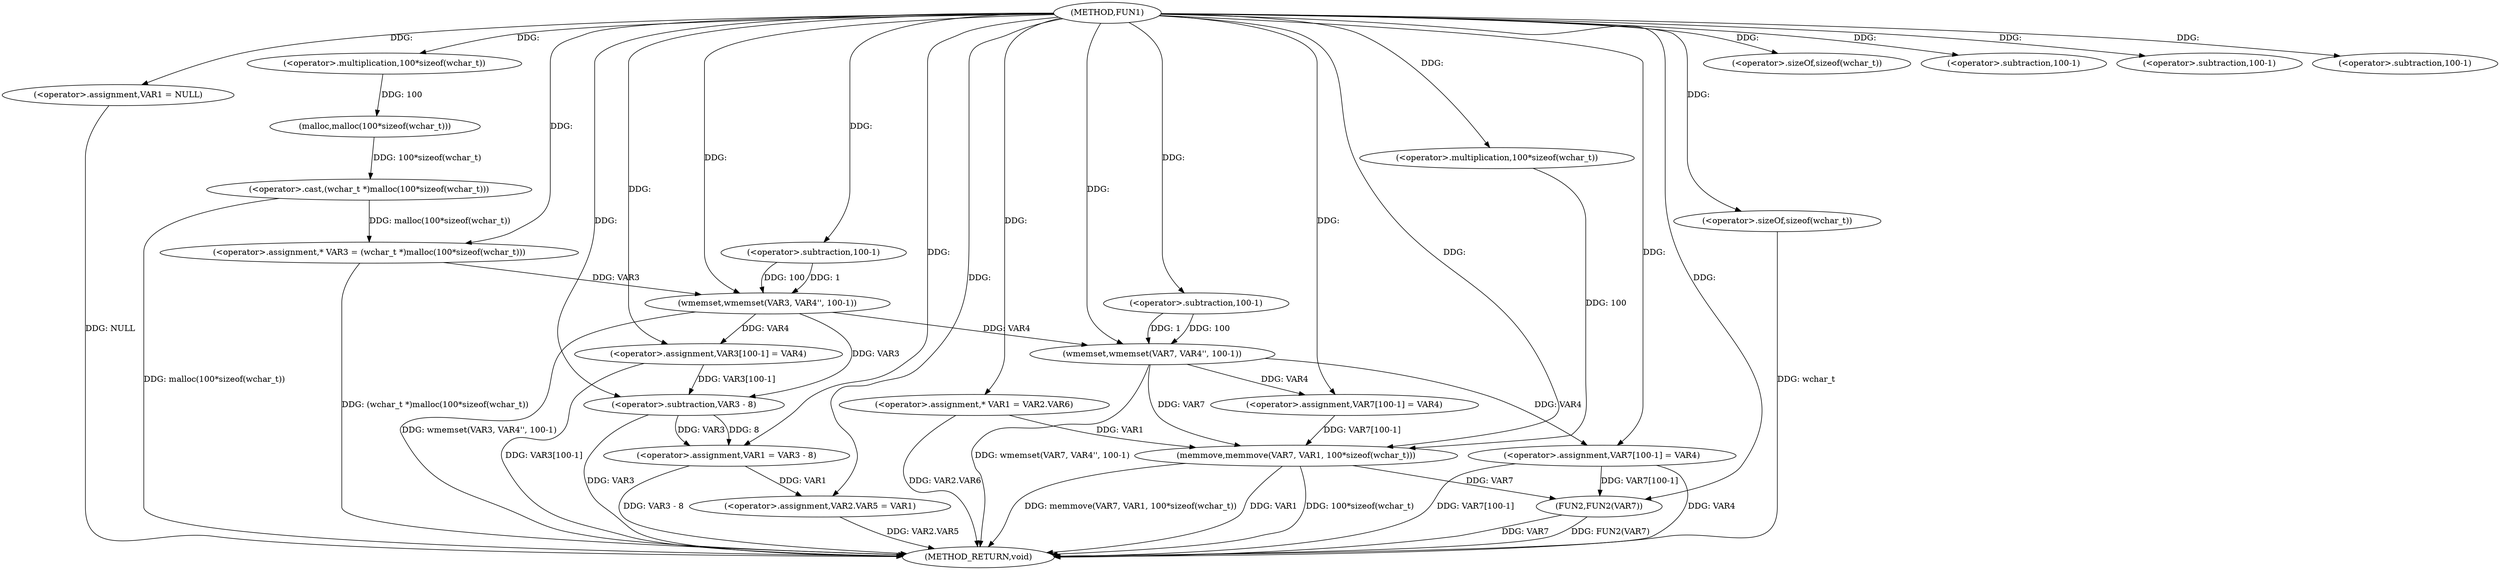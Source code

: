 digraph FUN1 {  
"1000100" [label = "(METHOD,FUN1)" ]
"1000179" [label = "(METHOD_RETURN,void)" ]
"1000104" [label = "(<operator>.assignment,VAR1 = NULL)" ]
"1000109" [label = "(<operator>.assignment,* VAR3 = (wchar_t *)malloc(100*sizeof(wchar_t)))" ]
"1000111" [label = "(<operator>.cast,(wchar_t *)malloc(100*sizeof(wchar_t)))" ]
"1000113" [label = "(malloc,malloc(100*sizeof(wchar_t)))" ]
"1000114" [label = "(<operator>.multiplication,100*sizeof(wchar_t))" ]
"1000116" [label = "(<operator>.sizeOf,sizeof(wchar_t))" ]
"1000118" [label = "(wmemset,wmemset(VAR3, VAR4'', 100-1))" ]
"1000121" [label = "(<operator>.subtraction,100-1)" ]
"1000124" [label = "(<operator>.assignment,VAR3[100-1] = VAR4)" ]
"1000127" [label = "(<operator>.subtraction,100-1)" ]
"1000131" [label = "(<operator>.assignment,VAR1 = VAR3 - 8)" ]
"1000133" [label = "(<operator>.subtraction,VAR3 - 8)" ]
"1000136" [label = "(<operator>.assignment,VAR2.VAR5 = VAR1)" ]
"1000143" [label = "(<operator>.assignment,* VAR1 = VAR2.VAR6)" ]
"1000150" [label = "(wmemset,wmemset(VAR7, VAR4'', 100-1))" ]
"1000153" [label = "(<operator>.subtraction,100-1)" ]
"1000156" [label = "(<operator>.assignment,VAR7[100-1] = VAR4)" ]
"1000159" [label = "(<operator>.subtraction,100-1)" ]
"1000163" [label = "(memmove,memmove(VAR7, VAR1, 100*sizeof(wchar_t)))" ]
"1000166" [label = "(<operator>.multiplication,100*sizeof(wchar_t))" ]
"1000168" [label = "(<operator>.sizeOf,sizeof(wchar_t))" ]
"1000170" [label = "(<operator>.assignment,VAR7[100-1] = VAR4)" ]
"1000173" [label = "(<operator>.subtraction,100-1)" ]
"1000177" [label = "(FUN2,FUN2(VAR7))" ]
  "1000177" -> "1000179"  [ label = "DDG: VAR7"] 
  "1000124" -> "1000179"  [ label = "DDG: VAR3[100-1]"] 
  "1000168" -> "1000179"  [ label = "DDG: wchar_t"] 
  "1000163" -> "1000179"  [ label = "DDG: 100*sizeof(wchar_t)"] 
  "1000133" -> "1000179"  [ label = "DDG: VAR3"] 
  "1000170" -> "1000179"  [ label = "DDG: VAR4"] 
  "1000118" -> "1000179"  [ label = "DDG: wmemset(VAR3, VAR4'', 100-1)"] 
  "1000131" -> "1000179"  [ label = "DDG: VAR3 - 8"] 
  "1000163" -> "1000179"  [ label = "DDG: memmove(VAR7, VAR1, 100*sizeof(wchar_t))"] 
  "1000109" -> "1000179"  [ label = "DDG: (wchar_t *)malloc(100*sizeof(wchar_t))"] 
  "1000111" -> "1000179"  [ label = "DDG: malloc(100*sizeof(wchar_t))"] 
  "1000143" -> "1000179"  [ label = "DDG: VAR2.VAR6"] 
  "1000170" -> "1000179"  [ label = "DDG: VAR7[100-1]"] 
  "1000177" -> "1000179"  [ label = "DDG: FUN2(VAR7)"] 
  "1000150" -> "1000179"  [ label = "DDG: wmemset(VAR7, VAR4'', 100-1)"] 
  "1000136" -> "1000179"  [ label = "DDG: VAR2.VAR5"] 
  "1000104" -> "1000179"  [ label = "DDG: NULL"] 
  "1000163" -> "1000179"  [ label = "DDG: VAR1"] 
  "1000100" -> "1000104"  [ label = "DDG: "] 
  "1000111" -> "1000109"  [ label = "DDG: malloc(100*sizeof(wchar_t))"] 
  "1000100" -> "1000109"  [ label = "DDG: "] 
  "1000113" -> "1000111"  [ label = "DDG: 100*sizeof(wchar_t)"] 
  "1000114" -> "1000113"  [ label = "DDG: 100"] 
  "1000100" -> "1000114"  [ label = "DDG: "] 
  "1000100" -> "1000116"  [ label = "DDG: "] 
  "1000109" -> "1000118"  [ label = "DDG: VAR3"] 
  "1000100" -> "1000118"  [ label = "DDG: "] 
  "1000121" -> "1000118"  [ label = "DDG: 100"] 
  "1000121" -> "1000118"  [ label = "DDG: 1"] 
  "1000100" -> "1000121"  [ label = "DDG: "] 
  "1000118" -> "1000124"  [ label = "DDG: VAR4"] 
  "1000100" -> "1000124"  [ label = "DDG: "] 
  "1000100" -> "1000127"  [ label = "DDG: "] 
  "1000133" -> "1000131"  [ label = "DDG: VAR3"] 
  "1000133" -> "1000131"  [ label = "DDG: 8"] 
  "1000100" -> "1000131"  [ label = "DDG: "] 
  "1000124" -> "1000133"  [ label = "DDG: VAR3[100-1]"] 
  "1000118" -> "1000133"  [ label = "DDG: VAR3"] 
  "1000100" -> "1000133"  [ label = "DDG: "] 
  "1000131" -> "1000136"  [ label = "DDG: VAR1"] 
  "1000100" -> "1000136"  [ label = "DDG: "] 
  "1000100" -> "1000143"  [ label = "DDG: "] 
  "1000100" -> "1000150"  [ label = "DDG: "] 
  "1000118" -> "1000150"  [ label = "DDG: VAR4"] 
  "1000153" -> "1000150"  [ label = "DDG: 100"] 
  "1000153" -> "1000150"  [ label = "DDG: 1"] 
  "1000100" -> "1000153"  [ label = "DDG: "] 
  "1000150" -> "1000156"  [ label = "DDG: VAR4"] 
  "1000100" -> "1000156"  [ label = "DDG: "] 
  "1000100" -> "1000159"  [ label = "DDG: "] 
  "1000150" -> "1000163"  [ label = "DDG: VAR7"] 
  "1000156" -> "1000163"  [ label = "DDG: VAR7[100-1]"] 
  "1000100" -> "1000163"  [ label = "DDG: "] 
  "1000143" -> "1000163"  [ label = "DDG: VAR1"] 
  "1000166" -> "1000163"  [ label = "DDG: 100"] 
  "1000100" -> "1000166"  [ label = "DDG: "] 
  "1000100" -> "1000168"  [ label = "DDG: "] 
  "1000100" -> "1000170"  [ label = "DDG: "] 
  "1000150" -> "1000170"  [ label = "DDG: VAR4"] 
  "1000100" -> "1000173"  [ label = "DDG: "] 
  "1000163" -> "1000177"  [ label = "DDG: VAR7"] 
  "1000170" -> "1000177"  [ label = "DDG: VAR7[100-1]"] 
  "1000100" -> "1000177"  [ label = "DDG: "] 
}
